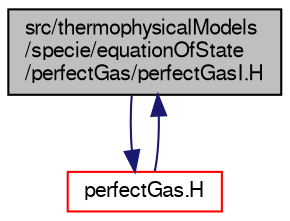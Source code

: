 digraph "src/thermophysicalModels/specie/equationOfState/perfectGas/perfectGasI.H"
{
  bgcolor="transparent";
  edge [fontname="FreeSans",fontsize="10",labelfontname="FreeSans",labelfontsize="10"];
  node [fontname="FreeSans",fontsize="10",shape=record];
  Node0 [label="src/thermophysicalModels\l/specie/equationOfState\l/perfectGas/perfectGasI.H",height=0.2,width=0.4,color="black", fillcolor="grey75", style="filled", fontcolor="black"];
  Node0 -> Node1 [color="midnightblue",fontsize="10",style="solid",fontname="FreeSans"];
  Node1 [label="perfectGas.H",height=0.2,width=0.4,color="red",URL="$a16445.html"];
  Node1 -> Node0 [color="midnightblue",fontsize="10",style="solid",fontname="FreeSans"];
}
